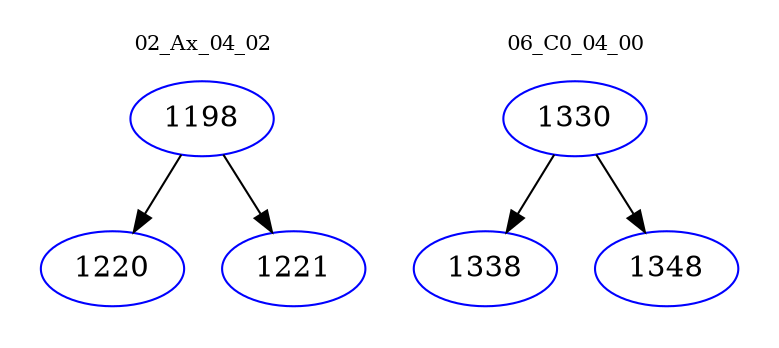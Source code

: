 digraph{
subgraph cluster_0 {
color = white
label = "02_Ax_04_02";
fontsize=10;
T0_1198 [label="1198", color="blue"]
T0_1198 -> T0_1220 [color="black"]
T0_1220 [label="1220", color="blue"]
T0_1198 -> T0_1221 [color="black"]
T0_1221 [label="1221", color="blue"]
}
subgraph cluster_1 {
color = white
label = "06_C0_04_00";
fontsize=10;
T1_1330 [label="1330", color="blue"]
T1_1330 -> T1_1338 [color="black"]
T1_1338 [label="1338", color="blue"]
T1_1330 -> T1_1348 [color="black"]
T1_1348 [label="1348", color="blue"]
}
}
